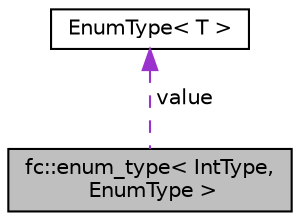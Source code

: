 digraph "fc::enum_type&lt; IntType, EnumType &gt;"
{
  edge [fontname="Helvetica",fontsize="10",labelfontname="Helvetica",labelfontsize="10"];
  node [fontname="Helvetica",fontsize="10",shape=record];
  Node1 [label="fc::enum_type\< IntType,\l EnumType \>",height=0.2,width=0.4,color="black", fillcolor="grey75", style="filled", fontcolor="black"];
  Node2 -> Node1 [dir="back",color="darkorchid3",fontsize="10",style="dashed",label=" value" ,fontname="Helvetica"];
  Node2 [label="EnumType\< T \>",height=0.2,width=0.4,color="black", fillcolor="white", style="filled",URL="$struct_enum_type.html"];
}
